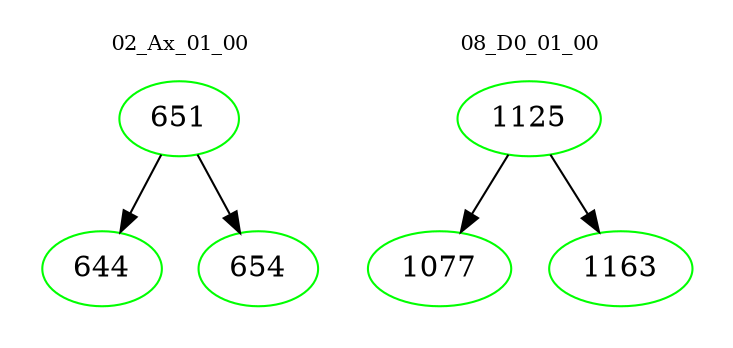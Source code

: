 digraph{
subgraph cluster_0 {
color = white
label = "02_Ax_01_00";
fontsize=10;
T0_651 [label="651", color="green"]
T0_651 -> T0_644 [color="black"]
T0_644 [label="644", color="green"]
T0_651 -> T0_654 [color="black"]
T0_654 [label="654", color="green"]
}
subgraph cluster_1 {
color = white
label = "08_D0_01_00";
fontsize=10;
T1_1125 [label="1125", color="green"]
T1_1125 -> T1_1077 [color="black"]
T1_1077 [label="1077", color="green"]
T1_1125 -> T1_1163 [color="black"]
T1_1163 [label="1163", color="green"]
}
}
